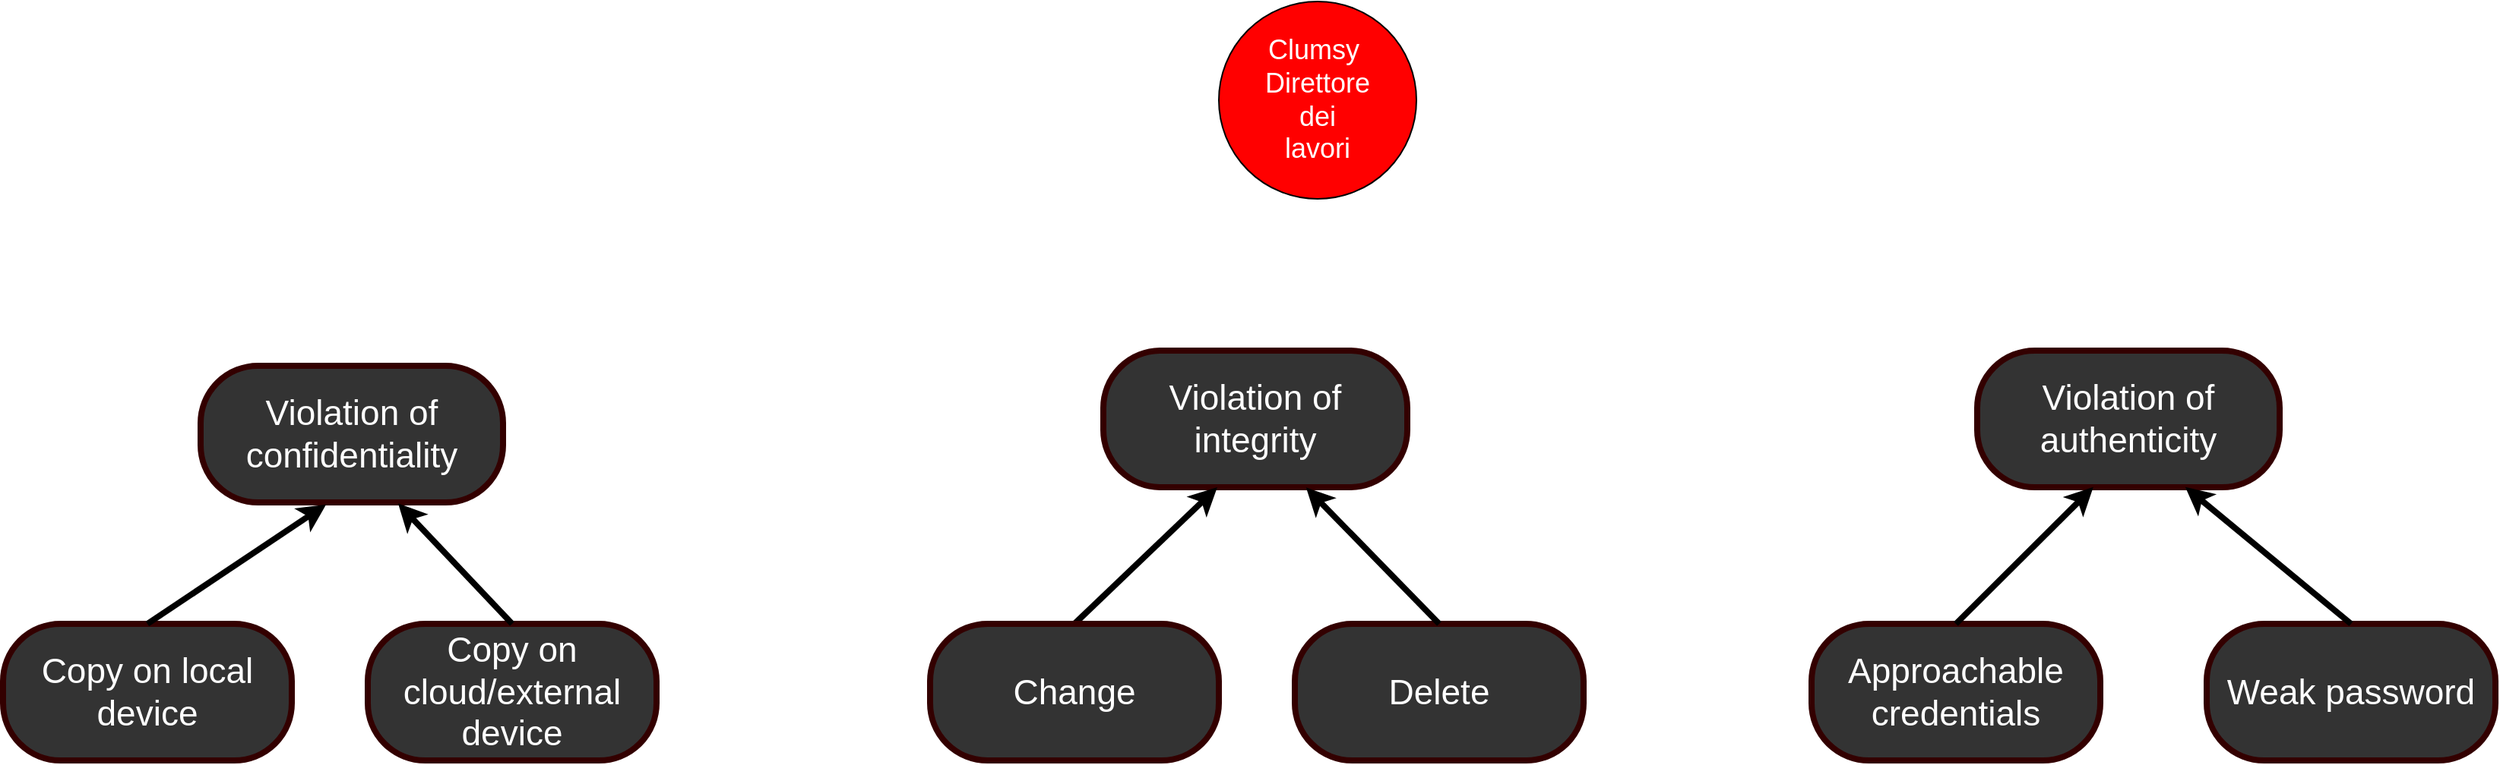 <mxfile version="13.0.1" type="github"><diagram id="sdNlcr7cI85zag4RoKk2" name="Page-1"><mxGraphModel dx="1730" dy="913" grid="1" gridSize="10" guides="1" tooltips="1" connect="1" arrows="1" fold="1" page="1" pageScale="1" pageWidth="827" pageHeight="1169" math="0" shadow="0"><root><mxCell id="0"/><mxCell id="1" parent="0"/><mxCell id="-J3gMxD3hmZqgVKwi4Ce-2" value="&lt;font color=&quot;#ffffff&quot; style=&quot;font-size: 23px&quot;&gt;Violation of confidentiality&lt;/font&gt;&lt;span style=&quot;font-family: monospace ; font-size: 0px&quot;&gt;3CmxGraphModel%3E%3Croot%3E%3CmxCell%20id%3D%220%22%2F%3E%3CmxCell%20id%3D%221%22%20parent%3D%220%22%2F%3E%3CmxCell%20id%3D%222%22%20value%3D%22%26lt%3Bfont%20color%3D%26quot%3B%23ffffff%26quot%3B%20style%3D%26quot%3Bfont-size%3A%2023px%26quot%3B%26gt%3BViolation%20of%20availability%26lt%3B%2Ffont%26gt%3B%22%20style%3D%22rounded%3D1%3BwhiteSpace%3Dwrap%3Bhtml%3D1%3BstrokeColor%3D%23330000%3BstrokeWidth%3D4%3BfillColor%3D%23333333%3BgradientColor%3Dnone%3BarcSize%3D42%3B%22%20vertex%3D%221%22%20parent%3D%221%22%3E%3CmxGeometry%20x%3D%22530%22%20y%3D%22260%22%20width%3D%22199%22%20height%3D%2290%22%20as%3D%22geometry%22%2F%3E%3C%2FmxCell%3E%3C%2Froot%3E%3C%2FmxGraphModel%3E&lt;/span&gt;" style="rounded=1;whiteSpace=wrap;html=1;strokeColor=#330000;strokeWidth=4;fillColor=#333333;gradientColor=none;arcSize=42;" vertex="1" parent="1"><mxGeometry x="700" y="270" width="199" height="90" as="geometry"/></mxCell><mxCell id="-J3gMxD3hmZqgVKwi4Ce-3" value="&lt;font color=&quot;#ffffff&quot; style=&quot;font-size: 23px&quot;&gt;Violation of integrity&lt;/font&gt;&lt;span style=&quot;font-family: monospace ; font-size: 0px&quot;&gt;%3CmxGraphModel%3E%3Croot%3E%3CmxCell%20id%3D%220%22%2F%3E%3CmxCell%20id%3D%221%22%20parent%3D%220%22%2F%3E%3CmxCell%20id%3D%222%22%20value%3D%22%26lt%3Bfont%20color%3D%26quot%3B%23ffffff%26quot%3B%20style%3D%26quot%3Bfont-size%3A%2023px%26quot%3B%26gt%3BViolation%20of%20availability%26lt%3B%2Ffont%26gt%3B%22%20style%3D%22rounded%3D1%3BwhiteSpace%3Dwrap%3Bhtml%3D1%3BstrokeColor%3D%23330000%3BstrokeWidth%3D4%3BfillColor%3D%23333333%3BgradientColor%3Dnone%3BarcSize%3D42%3B%22%20vertex%3D%221%22%20parent%3D%221%22%3E%3CmxGeometry%20x%3D%22530%22%20y%3D%22260%22%20width%3D%22199%22%20height%3D%2290%22%20as%3D%22geometry%22%2F%3E%3C%2FmxCell%3E%3C%2Froot%3E%3C%2FmxGraphModel%3E&lt;/span&gt;" style="rounded=1;whiteSpace=wrap;html=1;strokeColor=#330000;strokeWidth=4;fillColor=#333333;gradientColor=none;arcSize=42;" vertex="1" parent="1"><mxGeometry x="1294" y="260" width="200" height="90" as="geometry"/></mxCell><mxCell id="-J3gMxD3hmZqgVKwi4Ce-4" value="&lt;font color=&quot;#ffffff&quot; style=&quot;font-size: 23px&quot;&gt;Violation of authenticity&lt;/font&gt;" style="rounded=1;whiteSpace=wrap;html=1;strokeColor=#330000;strokeWidth=4;fillColor=#333333;gradientColor=none;arcSize=42;" vertex="1" parent="1"><mxGeometry x="1869" y="260" width="199" height="90" as="geometry"/></mxCell><mxCell id="-J3gMxD3hmZqgVKwi4Ce-5" value="&lt;font color=&quot;#ffffff&quot;&gt;&lt;span style=&quot;font-size: 23px&quot;&gt;Weak password&lt;/span&gt;&lt;/font&gt;" style="rounded=1;whiteSpace=wrap;html=1;strokeColor=#330000;strokeWidth=4;fillColor=#333333;gradientColor=none;arcSize=42;" vertex="1" parent="1"><mxGeometry x="2020" y="440" width="190" height="90" as="geometry"/></mxCell><mxCell id="-J3gMxD3hmZqgVKwi4Ce-7" value="&lt;font color=&quot;#ffffff&quot;&gt;&lt;span style=&quot;font-size: 23px&quot;&gt;Copy on local device&lt;/span&gt;&lt;/font&gt;" style="rounded=1;whiteSpace=wrap;html=1;strokeColor=#330000;strokeWidth=4;fillColor=#333333;gradientColor=none;arcSize=42;" vertex="1" parent="1"><mxGeometry x="570" y="440" width="190" height="90" as="geometry"/></mxCell><mxCell id="-J3gMxD3hmZqgVKwi4Ce-8" value="&lt;font color=&quot;#ffffff&quot;&gt;&lt;span style=&quot;font-size: 23px&quot;&gt;Copy on cloud/external device&lt;/span&gt;&lt;/font&gt;" style="rounded=1;whiteSpace=wrap;html=1;strokeColor=#330000;strokeWidth=4;fillColor=#333333;gradientColor=none;arcSize=42;" vertex="1" parent="1"><mxGeometry x="810" y="440" width="190" height="90" as="geometry"/></mxCell><mxCell id="-J3gMxD3hmZqgVKwi4Ce-9" value="" style="endArrow=classic;html=1;strokeColor=#000000;strokeWidth=4;fontColor=#FFD966;exitX=0.5;exitY=0;exitDx=0;exitDy=0;entryX=0.688;entryY=0.998;entryDx=0;entryDy=0;entryPerimeter=0;" edge="1" parent="1" source="-J3gMxD3hmZqgVKwi4Ce-5" target="-J3gMxD3hmZqgVKwi4Ce-4"><mxGeometry width="50" height="50" relative="1" as="geometry"><mxPoint x="1659.5" y="359" as="sourcePoint"/><mxPoint x="2007" y="330" as="targetPoint"/></mxGeometry></mxCell><mxCell id="-J3gMxD3hmZqgVKwi4Ce-10" value="" style="endArrow=classic;html=1;strokeColor=#000000;strokeWidth=4;fontColor=#FFD966;exitX=0.5;exitY=0;exitDx=0;exitDy=0;" edge="1" parent="1" source="-J3gMxD3hmZqgVKwi4Ce-26"><mxGeometry width="50" height="50" relative="1" as="geometry"><mxPoint x="1389" y="450" as="sourcePoint"/><mxPoint x="1369" y="350" as="targetPoint"/></mxGeometry></mxCell><mxCell id="-J3gMxD3hmZqgVKwi4Ce-17" value="&lt;span style=&quot;font-family: &amp;#34;arial&amp;#34; , sans-serif ; text-align: left&quot;&gt;&lt;font style=&quot;font-size: 23px&quot; color=&quot;#ffffff&quot;&gt;Approachable credentials&lt;/font&gt;&lt;/span&gt;" style="rounded=1;whiteSpace=wrap;html=1;strokeColor=#330000;strokeWidth=4;fillColor=#333333;gradientColor=none;arcSize=42;" vertex="1" parent="1"><mxGeometry x="1760" y="440" width="190" height="90" as="geometry"/></mxCell><mxCell id="-J3gMxD3hmZqgVKwi4Ce-18" value="" style="endArrow=classic;html=1;strokeColor=#000000;strokeWidth=4;fontColor=#FFD966;entryX=0.384;entryY=0.998;entryDx=0;entryDy=0;exitX=0.5;exitY=0;exitDx=0;exitDy=0;entryPerimeter=0;" edge="1" parent="1" source="-J3gMxD3hmZqgVKwi4Ce-17" target="-J3gMxD3hmZqgVKwi4Ce-4"><mxGeometry width="50" height="50" relative="1" as="geometry"><mxPoint x="2135" y="440" as="sourcePoint"/><mxPoint x="1956.294" y="340.72" as="targetPoint"/></mxGeometry></mxCell><mxCell id="-J3gMxD3hmZqgVKwi4Ce-20" value="&lt;font style=&quot;font-size: 18px&quot;&gt;Clumsy&amp;nbsp;&lt;br&gt;Direttore&lt;br&gt;dei&lt;br&gt;lavori&lt;/font&gt;" style="ellipse;whiteSpace=wrap;html=1;aspect=fixed;fillColor=#FF0000;fontColor=#FFFFFF;" vertex="1" parent="1"><mxGeometry x="1370" y="30" width="130" height="130" as="geometry"/></mxCell><mxCell id="-J3gMxD3hmZqgVKwi4Ce-21" value="" style="endArrow=classic;html=1;strokeColor=#000000;strokeWidth=4;fontColor=#FFD966;entryX=0.415;entryY=1.015;entryDx=0;entryDy=0;exitX=0.5;exitY=0;exitDx=0;exitDy=0;entryPerimeter=0;" edge="1" parent="1" source="-J3gMxD3hmZqgVKwi4Ce-7" target="-J3gMxD3hmZqgVKwi4Ce-2"><mxGeometry width="50" height="50" relative="1" as="geometry"><mxPoint x="1285" y="470" as="sourcePoint"/><mxPoint x="1290" y="370" as="targetPoint"/></mxGeometry></mxCell><mxCell id="-J3gMxD3hmZqgVKwi4Ce-22" value="" style="endArrow=classic;html=1;strokeColor=#000000;strokeWidth=4;fontColor=#FFD966;exitX=0.5;exitY=0;exitDx=0;exitDy=0;entryX=0.653;entryY=1.007;entryDx=0;entryDy=0;entryPerimeter=0;" edge="1" parent="1" source="-J3gMxD3hmZqgVKwi4Ce-8" target="-J3gMxD3hmZqgVKwi4Ce-2"><mxGeometry width="50" height="50" relative="1" as="geometry"><mxPoint x="1295" y="480" as="sourcePoint"/><mxPoint x="843" y="351" as="targetPoint"/></mxGeometry></mxCell><mxCell id="-J3gMxD3hmZqgVKwi4Ce-26" value="&lt;font color=&quot;#ffffff&quot;&gt;&lt;span style=&quot;font-size: 23px&quot;&gt;Change&lt;/span&gt;&lt;/font&gt;" style="rounded=1;whiteSpace=wrap;html=1;strokeColor=#330000;strokeWidth=4;fillColor=#333333;gradientColor=none;arcSize=42;" vertex="1" parent="1"><mxGeometry x="1180" y="440" width="190" height="90" as="geometry"/></mxCell><mxCell id="-J3gMxD3hmZqgVKwi4Ce-27" value="&lt;font color=&quot;#ffffff&quot;&gt;&lt;span style=&quot;font-size: 23px&quot;&gt;Delete&lt;/span&gt;&lt;/font&gt;" style="rounded=1;whiteSpace=wrap;html=1;strokeColor=#330000;strokeWidth=4;fillColor=#333333;gradientColor=none;arcSize=42;" vertex="1" parent="1"><mxGeometry x="1420" y="440" width="190" height="90" as="geometry"/></mxCell><mxCell id="-J3gMxD3hmZqgVKwi4Ce-28" value="" style="endArrow=classic;html=1;strokeColor=#000000;strokeWidth=4;fontColor=#FFD966;entryX=0.667;entryY=1.002;entryDx=0;entryDy=0;exitX=0.5;exitY=0;exitDx=0;exitDy=0;entryPerimeter=0;" edge="1" parent="1" source="-J3gMxD3hmZqgVKwi4Ce-27" target="-J3gMxD3hmZqgVKwi4Ce-3"><mxGeometry width="50" height="50" relative="1" as="geometry"><mxPoint x="1265" y="505" as="sourcePoint"/><mxPoint x="1404" y="360" as="targetPoint"/></mxGeometry></mxCell></root></mxGraphModel></diagram></mxfile>